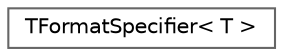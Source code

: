 digraph "Graphical Class Hierarchy"
{
 // INTERACTIVE_SVG=YES
 // LATEX_PDF_SIZE
  bgcolor="transparent";
  edge [fontname=Helvetica,fontsize=10,labelfontname=Helvetica,labelfontsize=10];
  node [fontname=Helvetica,fontsize=10,shape=box,height=0.2,width=0.4];
  rankdir="LR";
  Node0 [id="Node000000",label="TFormatSpecifier\< T \>",height=0.2,width=0.4,color="grey40", fillcolor="white", style="filled",URL="$df/daf/structTFormatSpecifier.html",tooltip="TFormatSpecifier, only applies to numeric types."];
}
